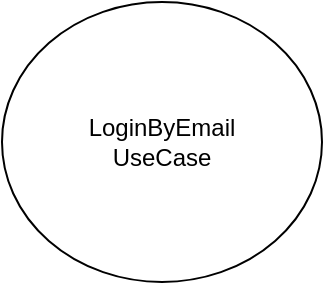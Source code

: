 <mxfile version="22.1.11" type="github">
  <diagram name="Page-1" id="u5YkhigBfSJe9aOL3ie4">
    <mxGraphModel dx="1198" dy="1155" grid="1" gridSize="10" guides="1" tooltips="1" connect="1" arrows="1" fold="1" page="1" pageScale="1" pageWidth="850" pageHeight="1100" math="0" shadow="0">
      <root>
        <mxCell id="0" />
        <mxCell id="1" parent="0" />
        <mxCell id="C1-hKXSroPPRrKIY44wA-1" value="&lt;div&gt;LoginByEmail&lt;/div&gt;&lt;div&gt;UseCase&lt;br&gt;&lt;/div&gt;" style="ellipse;whiteSpace=wrap;html=1;" vertex="1" parent="1">
          <mxGeometry x="150" y="520" width="160" height="140" as="geometry" />
        </mxCell>
      </root>
    </mxGraphModel>
  </diagram>
</mxfile>
